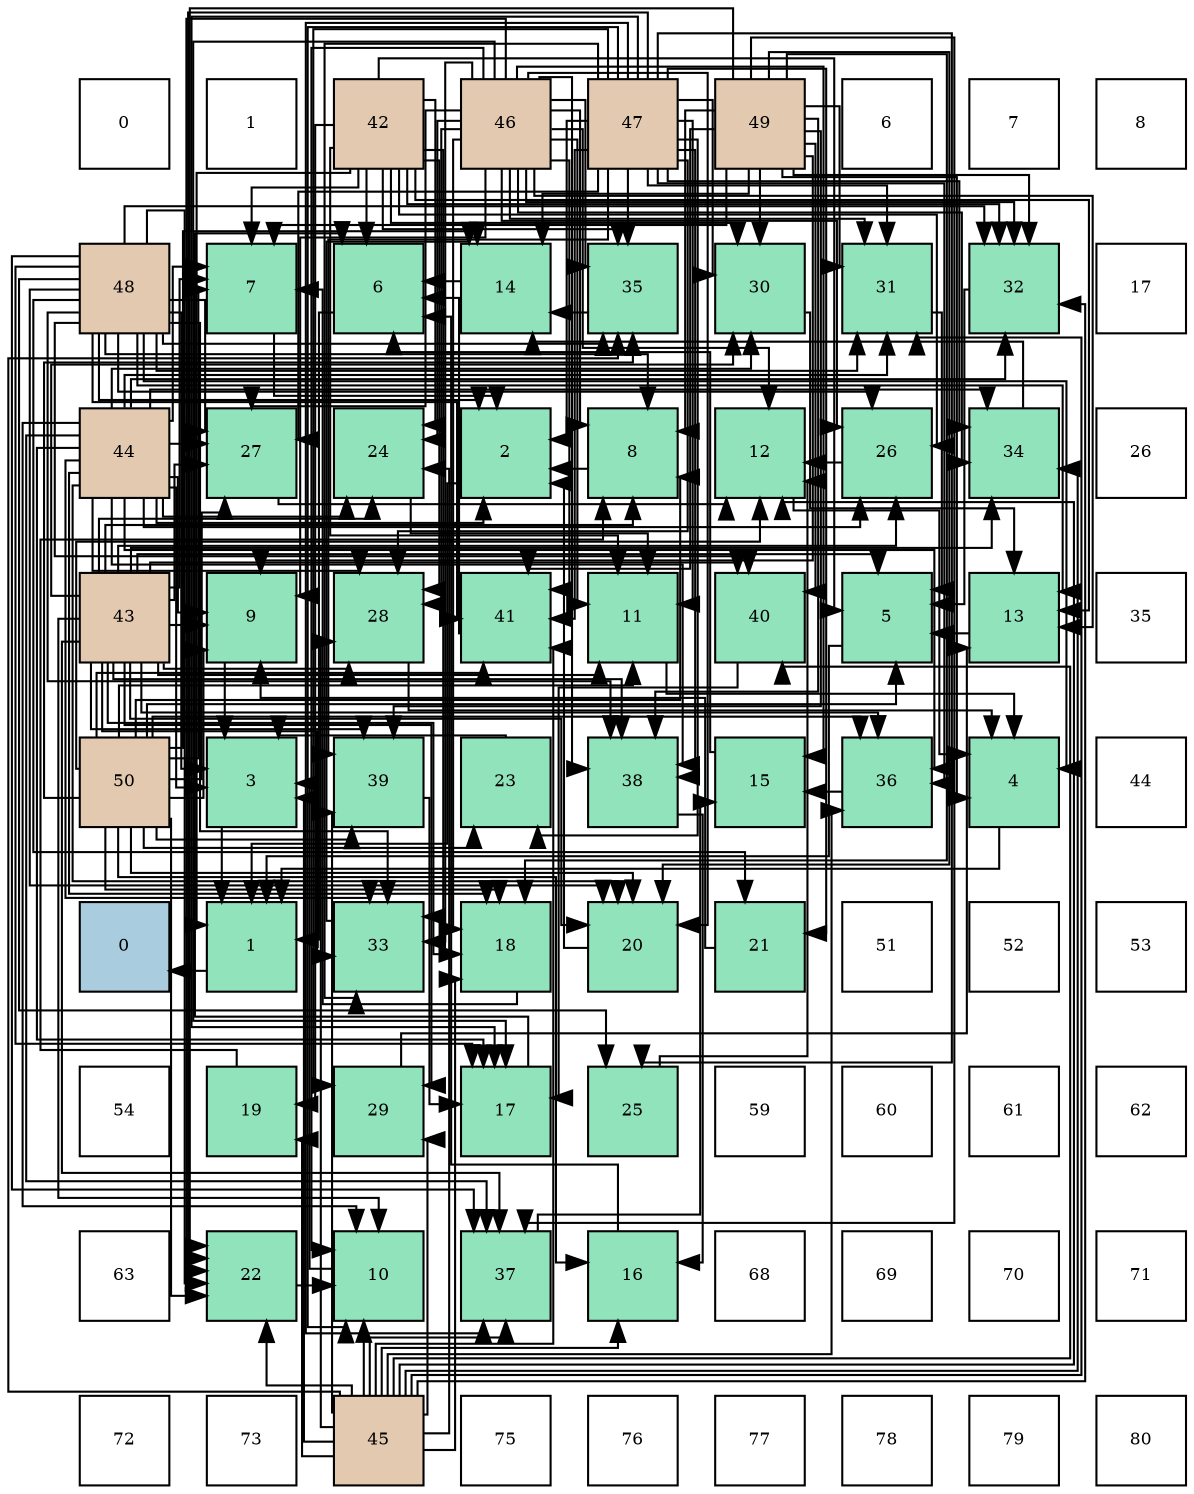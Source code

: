 digraph layout{
 rankdir=TB;
 splines=ortho;
 node [style=filled shape=square fixedsize=true width=0.6];
0[label="0", fontsize=8, fillcolor="#ffffff"];
1[label="1", fontsize=8, fillcolor="#ffffff"];
2[label="42", fontsize=8, fillcolor="#e3c9af"];
3[label="46", fontsize=8, fillcolor="#e3c9af"];
4[label="47", fontsize=8, fillcolor="#e3c9af"];
5[label="49", fontsize=8, fillcolor="#e3c9af"];
6[label="6", fontsize=8, fillcolor="#ffffff"];
7[label="7", fontsize=8, fillcolor="#ffffff"];
8[label="8", fontsize=8, fillcolor="#ffffff"];
9[label="48", fontsize=8, fillcolor="#e3c9af"];
10[label="7", fontsize=8, fillcolor="#91e3bb"];
11[label="6", fontsize=8, fillcolor="#91e3bb"];
12[label="14", fontsize=8, fillcolor="#91e3bb"];
13[label="35", fontsize=8, fillcolor="#91e3bb"];
14[label="30", fontsize=8, fillcolor="#91e3bb"];
15[label="31", fontsize=8, fillcolor="#91e3bb"];
16[label="32", fontsize=8, fillcolor="#91e3bb"];
17[label="17", fontsize=8, fillcolor="#ffffff"];
18[label="44", fontsize=8, fillcolor="#e3c9af"];
19[label="27", fontsize=8, fillcolor="#91e3bb"];
20[label="24", fontsize=8, fillcolor="#91e3bb"];
21[label="2", fontsize=8, fillcolor="#91e3bb"];
22[label="8", fontsize=8, fillcolor="#91e3bb"];
23[label="12", fontsize=8, fillcolor="#91e3bb"];
24[label="26", fontsize=8, fillcolor="#91e3bb"];
25[label="34", fontsize=8, fillcolor="#91e3bb"];
26[label="26", fontsize=8, fillcolor="#ffffff"];
27[label="43", fontsize=8, fillcolor="#e3c9af"];
28[label="9", fontsize=8, fillcolor="#91e3bb"];
29[label="28", fontsize=8, fillcolor="#91e3bb"];
30[label="41", fontsize=8, fillcolor="#91e3bb"];
31[label="11", fontsize=8, fillcolor="#91e3bb"];
32[label="40", fontsize=8, fillcolor="#91e3bb"];
33[label="5", fontsize=8, fillcolor="#91e3bb"];
34[label="13", fontsize=8, fillcolor="#91e3bb"];
35[label="35", fontsize=8, fillcolor="#ffffff"];
36[label="50", fontsize=8, fillcolor="#e3c9af"];
37[label="3", fontsize=8, fillcolor="#91e3bb"];
38[label="39", fontsize=8, fillcolor="#91e3bb"];
39[label="23", fontsize=8, fillcolor="#91e3bb"];
40[label="38", fontsize=8, fillcolor="#91e3bb"];
41[label="15", fontsize=8, fillcolor="#91e3bb"];
42[label="36", fontsize=8, fillcolor="#91e3bb"];
43[label="4", fontsize=8, fillcolor="#91e3bb"];
44[label="44", fontsize=8, fillcolor="#ffffff"];
45[label="0", fontsize=8, fillcolor="#a9ccde"];
46[label="1", fontsize=8, fillcolor="#91e3bb"];
47[label="33", fontsize=8, fillcolor="#91e3bb"];
48[label="18", fontsize=8, fillcolor="#91e3bb"];
49[label="20", fontsize=8, fillcolor="#91e3bb"];
50[label="21", fontsize=8, fillcolor="#91e3bb"];
51[label="51", fontsize=8, fillcolor="#ffffff"];
52[label="52", fontsize=8, fillcolor="#ffffff"];
53[label="53", fontsize=8, fillcolor="#ffffff"];
54[label="54", fontsize=8, fillcolor="#ffffff"];
55[label="19", fontsize=8, fillcolor="#91e3bb"];
56[label="29", fontsize=8, fillcolor="#91e3bb"];
57[label="17", fontsize=8, fillcolor="#91e3bb"];
58[label="25", fontsize=8, fillcolor="#91e3bb"];
59[label="59", fontsize=8, fillcolor="#ffffff"];
60[label="60", fontsize=8, fillcolor="#ffffff"];
61[label="61", fontsize=8, fillcolor="#ffffff"];
62[label="62", fontsize=8, fillcolor="#ffffff"];
63[label="63", fontsize=8, fillcolor="#ffffff"];
64[label="22", fontsize=8, fillcolor="#91e3bb"];
65[label="10", fontsize=8, fillcolor="#91e3bb"];
66[label="37", fontsize=8, fillcolor="#91e3bb"];
67[label="16", fontsize=8, fillcolor="#91e3bb"];
68[label="68", fontsize=8, fillcolor="#ffffff"];
69[label="69", fontsize=8, fillcolor="#ffffff"];
70[label="70", fontsize=8, fillcolor="#ffffff"];
71[label="71", fontsize=8, fillcolor="#ffffff"];
72[label="72", fontsize=8, fillcolor="#ffffff"];
73[label="73", fontsize=8, fillcolor="#ffffff"];
74[label="45", fontsize=8, fillcolor="#e3c9af"];
75[label="75", fontsize=8, fillcolor="#ffffff"];
76[label="76", fontsize=8, fillcolor="#ffffff"];
77[label="77", fontsize=8, fillcolor="#ffffff"];
78[label="78", fontsize=8, fillcolor="#ffffff"];
79[label="79", fontsize=8, fillcolor="#ffffff"];
80[label="80", fontsize=8, fillcolor="#ffffff"];
edge [constraint=false, style=vis];46 -> 45;
21 -> 46;
37 -> 46;
43 -> 46;
33 -> 46;
11 -> 46;
10 -> 21;
22 -> 21;
28 -> 37;
65 -> 37;
31 -> 43;
23 -> 43;
34 -> 33;
12 -> 11;
41 -> 11;
67 -> 11;
57 -> 11;
48 -> 10;
55 -> 22;
49 -> 21;
50 -> 28;
64 -> 65;
39 -> 37;
20 -> 31;
58 -> 23;
24 -> 23;
19 -> 23;
29 -> 43;
56 -> 34;
14 -> 34;
15 -> 33;
16 -> 33;
47 -> 12;
25 -> 12;
13 -> 12;
42 -> 41;
66 -> 41;
40 -> 67;
38 -> 57;
32 -> 57;
30 -> 11;
2 -> 46;
2 -> 33;
2 -> 11;
2 -> 10;
2 -> 31;
2 -> 34;
2 -> 55;
2 -> 20;
2 -> 24;
2 -> 29;
2 -> 14;
2 -> 16;
2 -> 47;
2 -> 13;
27 -> 33;
27 -> 10;
27 -> 22;
27 -> 28;
27 -> 65;
27 -> 31;
27 -> 48;
27 -> 49;
27 -> 20;
27 -> 24;
27 -> 19;
27 -> 29;
27 -> 56;
27 -> 14;
27 -> 47;
27 -> 25;
27 -> 42;
27 -> 66;
27 -> 40;
27 -> 38;
27 -> 32;
18 -> 21;
18 -> 37;
18 -> 10;
18 -> 28;
18 -> 65;
18 -> 57;
18 -> 48;
18 -> 49;
18 -> 20;
18 -> 24;
18 -> 19;
18 -> 29;
18 -> 14;
18 -> 15;
18 -> 16;
18 -> 47;
18 -> 25;
18 -> 42;
18 -> 66;
18 -> 40;
74 -> 37;
74 -> 65;
74 -> 23;
74 -> 67;
74 -> 48;
74 -> 55;
74 -> 64;
74 -> 20;
74 -> 29;
74 -> 56;
74 -> 15;
74 -> 16;
74 -> 25;
74 -> 13;
74 -> 42;
74 -> 66;
74 -> 38;
74 -> 32;
74 -> 30;
3 -> 22;
3 -> 28;
3 -> 65;
3 -> 31;
3 -> 23;
3 -> 34;
3 -> 41;
3 -> 57;
3 -> 48;
3 -> 49;
3 -> 64;
3 -> 20;
3 -> 24;
3 -> 19;
3 -> 29;
3 -> 15;
3 -> 16;
3 -> 47;
3 -> 25;
3 -> 13;
3 -> 40;
3 -> 30;
4 -> 21;
4 -> 65;
4 -> 31;
4 -> 57;
4 -> 50;
4 -> 64;
4 -> 39;
4 -> 58;
4 -> 19;
4 -> 29;
4 -> 56;
4 -> 14;
4 -> 15;
4 -> 47;
4 -> 25;
4 -> 13;
4 -> 42;
4 -> 66;
4 -> 40;
4 -> 38;
4 -> 30;
9 -> 21;
9 -> 37;
9 -> 43;
9 -> 22;
9 -> 34;
9 -> 57;
9 -> 49;
9 -> 50;
9 -> 64;
9 -> 58;
9 -> 24;
9 -> 19;
9 -> 15;
9 -> 16;
9 -> 47;
9 -> 13;
9 -> 66;
9 -> 40;
9 -> 32;
9 -> 30;
5 -> 43;
5 -> 10;
5 -> 22;
5 -> 28;
5 -> 12;
5 -> 48;
5 -> 49;
5 -> 64;
5 -> 14;
5 -> 15;
5 -> 16;
5 -> 66;
5 -> 40;
5 -> 38;
5 -> 32;
5 -> 30;
36 -> 33;
36 -> 10;
36 -> 22;
36 -> 28;
36 -> 31;
36 -> 23;
36 -> 12;
36 -> 67;
36 -> 48;
36 -> 49;
36 -> 64;
36 -> 39;
36 -> 19;
36 -> 13;
36 -> 42;
36 -> 38;
36 -> 30;
edge [constraint=true, style=invis];
0 -> 9 -> 18 -> 27 -> 36 -> 45 -> 54 -> 63 -> 72;
1 -> 10 -> 19 -> 28 -> 37 -> 46 -> 55 -> 64 -> 73;
2 -> 11 -> 20 -> 29 -> 38 -> 47 -> 56 -> 65 -> 74;
3 -> 12 -> 21 -> 30 -> 39 -> 48 -> 57 -> 66 -> 75;
4 -> 13 -> 22 -> 31 -> 40 -> 49 -> 58 -> 67 -> 76;
5 -> 14 -> 23 -> 32 -> 41 -> 50 -> 59 -> 68 -> 77;
6 -> 15 -> 24 -> 33 -> 42 -> 51 -> 60 -> 69 -> 78;
7 -> 16 -> 25 -> 34 -> 43 -> 52 -> 61 -> 70 -> 79;
8 -> 17 -> 26 -> 35 -> 44 -> 53 -> 62 -> 71 -> 80;
rank = same {0 -> 1 -> 2 -> 3 -> 4 -> 5 -> 6 -> 7 -> 8};
rank = same {9 -> 10 -> 11 -> 12 -> 13 -> 14 -> 15 -> 16 -> 17};
rank = same {18 -> 19 -> 20 -> 21 -> 22 -> 23 -> 24 -> 25 -> 26};
rank = same {27 -> 28 -> 29 -> 30 -> 31 -> 32 -> 33 -> 34 -> 35};
rank = same {36 -> 37 -> 38 -> 39 -> 40 -> 41 -> 42 -> 43 -> 44};
rank = same {45 -> 46 -> 47 -> 48 -> 49 -> 50 -> 51 -> 52 -> 53};
rank = same {54 -> 55 -> 56 -> 57 -> 58 -> 59 -> 60 -> 61 -> 62};
rank = same {63 -> 64 -> 65 -> 66 -> 67 -> 68 -> 69 -> 70 -> 71};
rank = same {72 -> 73 -> 74 -> 75 -> 76 -> 77 -> 78 -> 79 -> 80};
}